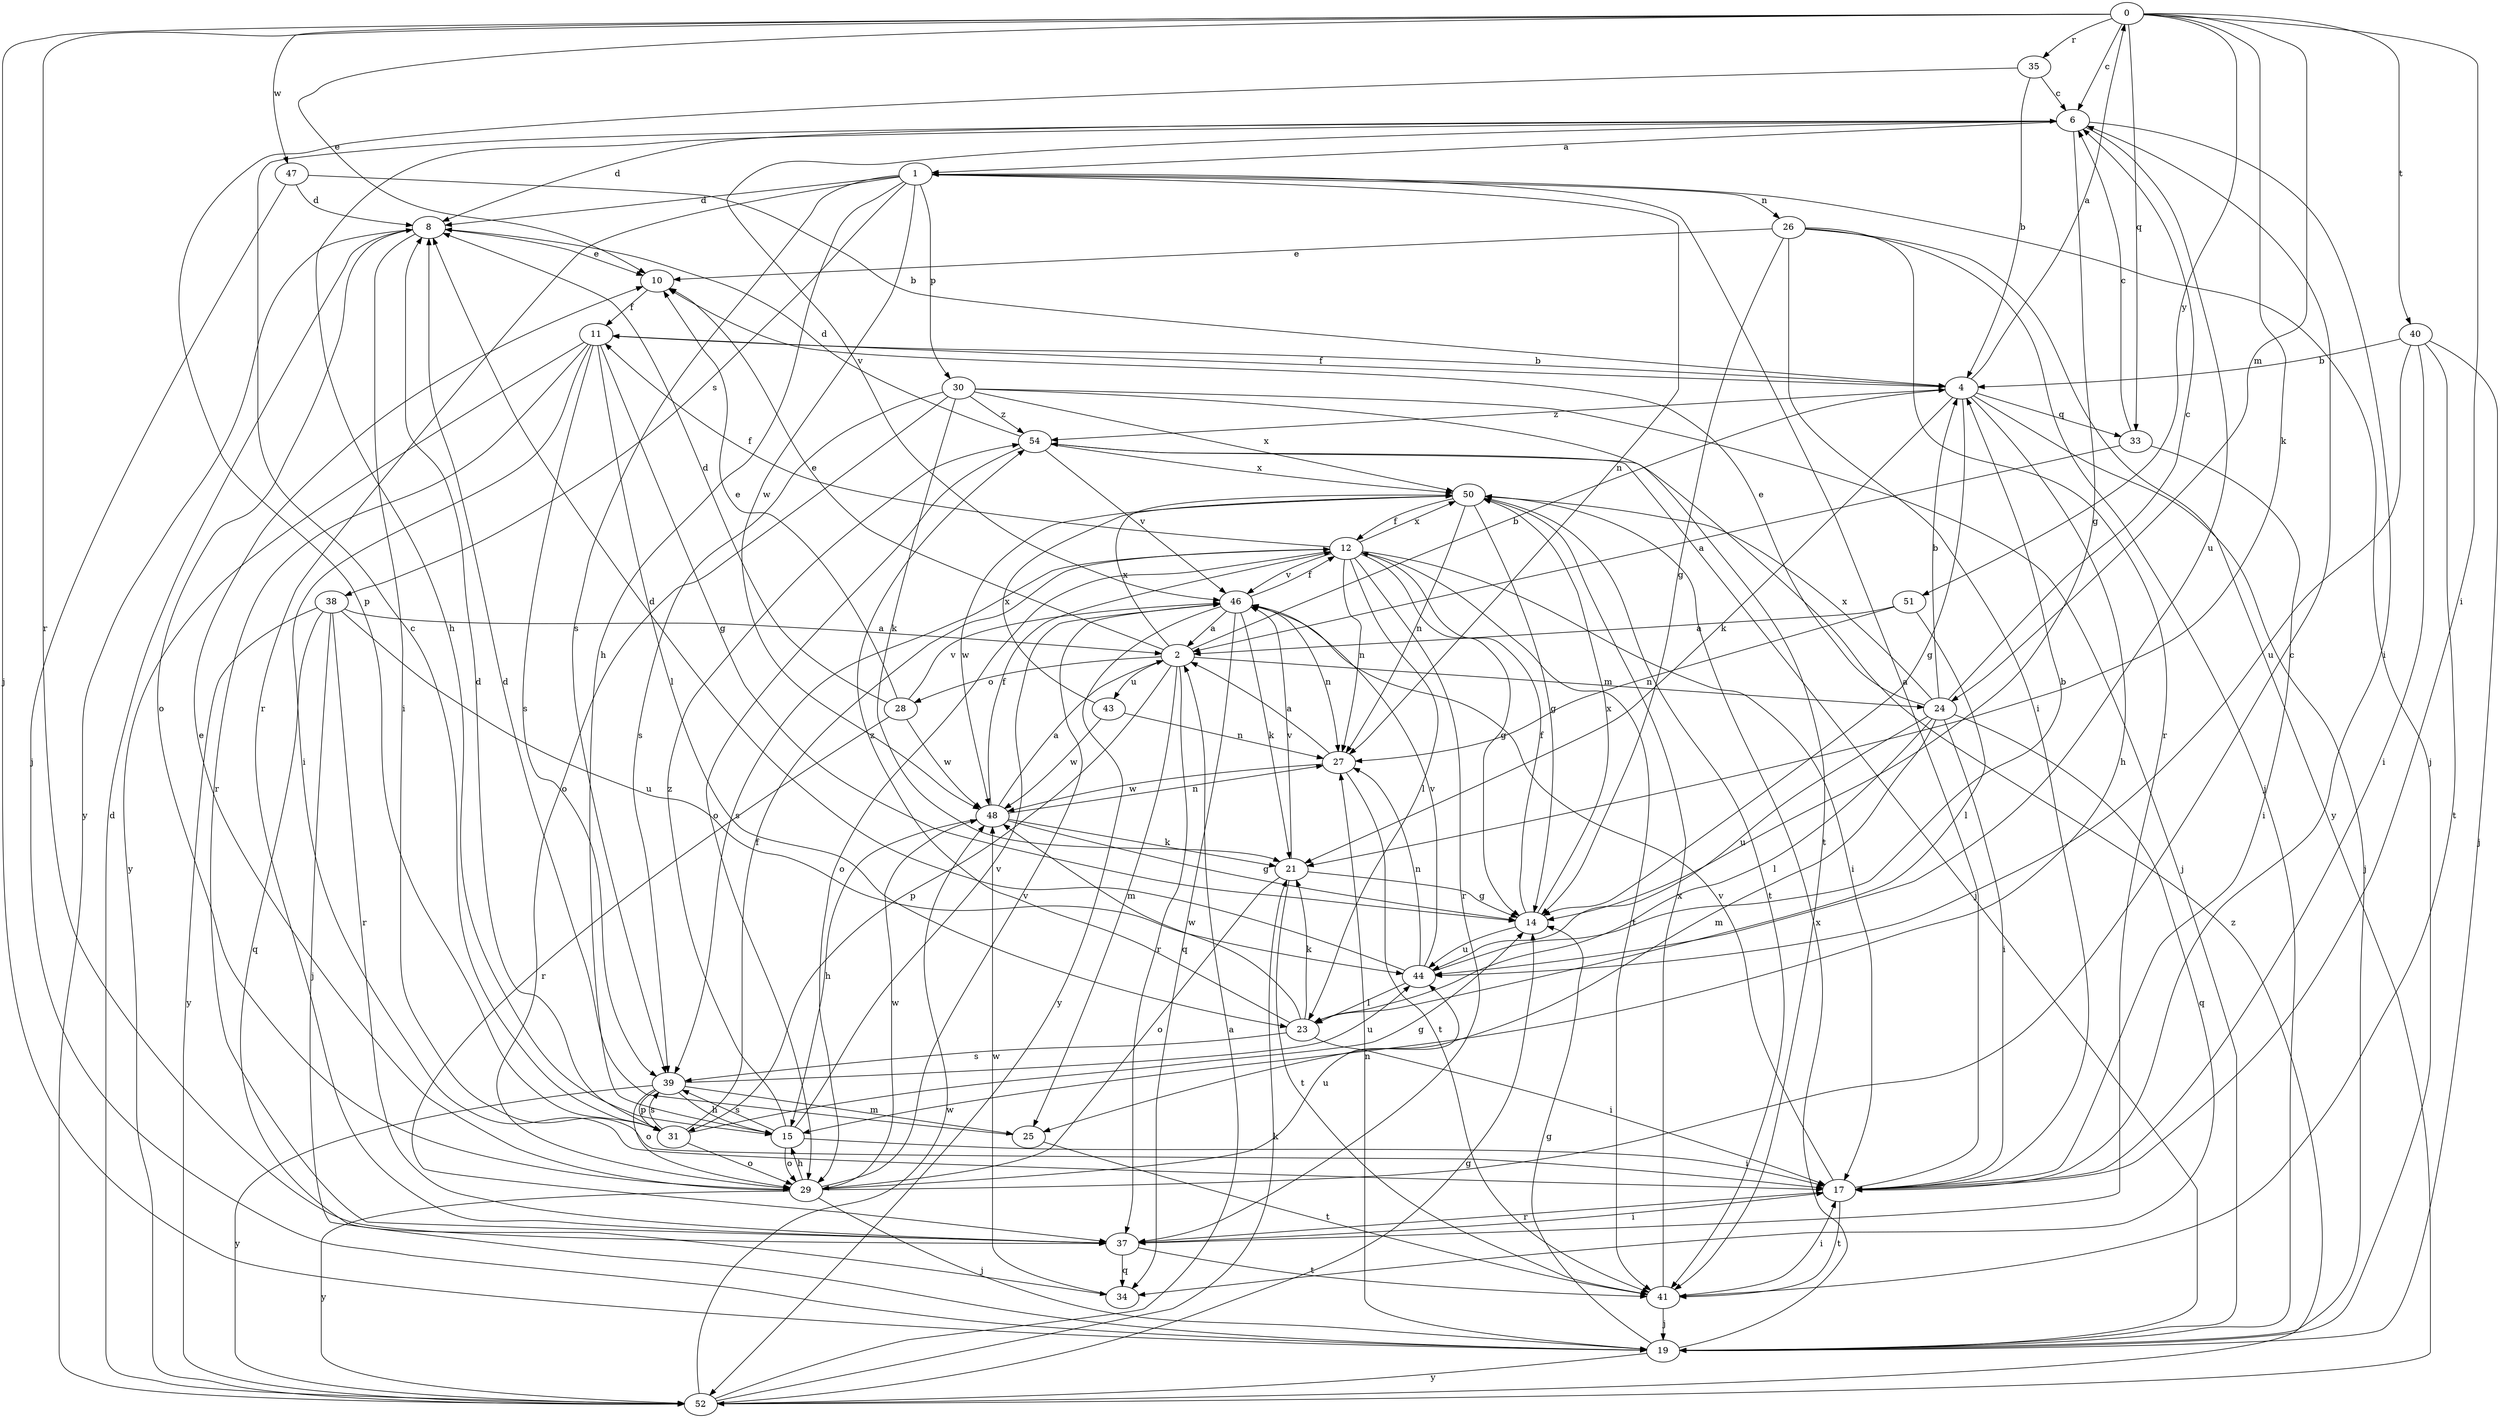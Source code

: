 strict digraph  {
0;
1;
2;
4;
6;
8;
10;
11;
12;
14;
15;
17;
19;
21;
23;
24;
25;
26;
27;
28;
29;
30;
31;
33;
34;
35;
37;
38;
39;
40;
41;
43;
44;
46;
47;
48;
50;
51;
52;
54;
0 -> 6  [label=c];
0 -> 10  [label=e];
0 -> 17  [label=i];
0 -> 19  [label=j];
0 -> 21  [label=k];
0 -> 24  [label=m];
0 -> 33  [label=q];
0 -> 35  [label=r];
0 -> 37  [label=r];
0 -> 40  [label=t];
0 -> 47  [label=w];
0 -> 51  [label=y];
1 -> 8  [label=d];
1 -> 15  [label=h];
1 -> 19  [label=j];
1 -> 26  [label=n];
1 -> 27  [label=n];
1 -> 30  [label=p];
1 -> 37  [label=r];
1 -> 38  [label=s];
1 -> 39  [label=s];
1 -> 48  [label=w];
2 -> 4  [label=b];
2 -> 10  [label=e];
2 -> 24  [label=m];
2 -> 25  [label=m];
2 -> 28  [label=o];
2 -> 31  [label=p];
2 -> 37  [label=r];
2 -> 43  [label=u];
2 -> 50  [label=x];
4 -> 0  [label=a];
4 -> 11  [label=f];
4 -> 14  [label=g];
4 -> 15  [label=h];
4 -> 19  [label=j];
4 -> 21  [label=k];
4 -> 33  [label=q];
4 -> 54  [label=z];
6 -> 1  [label=a];
6 -> 8  [label=d];
6 -> 14  [label=g];
6 -> 15  [label=h];
6 -> 17  [label=i];
6 -> 44  [label=u];
6 -> 46  [label=v];
8 -> 10  [label=e];
8 -> 17  [label=i];
8 -> 29  [label=o];
8 -> 52  [label=y];
10 -> 11  [label=f];
11 -> 4  [label=b];
11 -> 14  [label=g];
11 -> 17  [label=i];
11 -> 23  [label=l];
11 -> 37  [label=r];
11 -> 39  [label=s];
11 -> 52  [label=y];
12 -> 11  [label=f];
12 -> 14  [label=g];
12 -> 17  [label=i];
12 -> 23  [label=l];
12 -> 27  [label=n];
12 -> 29  [label=o];
12 -> 37  [label=r];
12 -> 39  [label=s];
12 -> 41  [label=t];
12 -> 46  [label=v];
12 -> 50  [label=x];
14 -> 12  [label=f];
14 -> 44  [label=u];
14 -> 50  [label=x];
15 -> 17  [label=i];
15 -> 29  [label=o];
15 -> 39  [label=s];
15 -> 46  [label=v];
15 -> 54  [label=z];
17 -> 1  [label=a];
17 -> 37  [label=r];
17 -> 41  [label=t];
17 -> 46  [label=v];
19 -> 14  [label=g];
19 -> 27  [label=n];
19 -> 50  [label=x];
19 -> 52  [label=y];
21 -> 14  [label=g];
21 -> 29  [label=o];
21 -> 41  [label=t];
21 -> 46  [label=v];
23 -> 17  [label=i];
23 -> 21  [label=k];
23 -> 39  [label=s];
23 -> 48  [label=w];
23 -> 54  [label=z];
24 -> 4  [label=b];
24 -> 6  [label=c];
24 -> 10  [label=e];
24 -> 17  [label=i];
24 -> 23  [label=l];
24 -> 25  [label=m];
24 -> 34  [label=q];
24 -> 44  [label=u];
24 -> 50  [label=x];
25 -> 8  [label=d];
25 -> 41  [label=t];
26 -> 10  [label=e];
26 -> 14  [label=g];
26 -> 17  [label=i];
26 -> 19  [label=j];
26 -> 37  [label=r];
26 -> 52  [label=y];
27 -> 2  [label=a];
27 -> 41  [label=t];
27 -> 48  [label=w];
28 -> 8  [label=d];
28 -> 10  [label=e];
28 -> 37  [label=r];
28 -> 46  [label=v];
28 -> 48  [label=w];
29 -> 6  [label=c];
29 -> 10  [label=e];
29 -> 15  [label=h];
29 -> 19  [label=j];
29 -> 44  [label=u];
29 -> 46  [label=v];
29 -> 48  [label=w];
29 -> 52  [label=y];
30 -> 19  [label=j];
30 -> 21  [label=k];
30 -> 29  [label=o];
30 -> 39  [label=s];
30 -> 41  [label=t];
30 -> 50  [label=x];
30 -> 54  [label=z];
31 -> 6  [label=c];
31 -> 8  [label=d];
31 -> 12  [label=f];
31 -> 14  [label=g];
31 -> 29  [label=o];
31 -> 39  [label=s];
33 -> 2  [label=a];
33 -> 6  [label=c];
33 -> 17  [label=i];
34 -> 48  [label=w];
35 -> 4  [label=b];
35 -> 6  [label=c];
35 -> 31  [label=p];
37 -> 17  [label=i];
37 -> 34  [label=q];
37 -> 41  [label=t];
38 -> 2  [label=a];
38 -> 19  [label=j];
38 -> 34  [label=q];
38 -> 37  [label=r];
38 -> 44  [label=u];
38 -> 52  [label=y];
39 -> 15  [label=h];
39 -> 25  [label=m];
39 -> 29  [label=o];
39 -> 31  [label=p];
39 -> 44  [label=u];
39 -> 52  [label=y];
40 -> 4  [label=b];
40 -> 17  [label=i];
40 -> 19  [label=j];
40 -> 41  [label=t];
40 -> 44  [label=u];
41 -> 17  [label=i];
41 -> 19  [label=j];
41 -> 50  [label=x];
43 -> 27  [label=n];
43 -> 48  [label=w];
43 -> 50  [label=x];
44 -> 4  [label=b];
44 -> 8  [label=d];
44 -> 23  [label=l];
44 -> 27  [label=n];
44 -> 46  [label=v];
46 -> 2  [label=a];
46 -> 12  [label=f];
46 -> 21  [label=k];
46 -> 27  [label=n];
46 -> 34  [label=q];
46 -> 52  [label=y];
47 -> 4  [label=b];
47 -> 8  [label=d];
47 -> 19  [label=j];
48 -> 2  [label=a];
48 -> 12  [label=f];
48 -> 14  [label=g];
48 -> 15  [label=h];
48 -> 21  [label=k];
48 -> 27  [label=n];
50 -> 12  [label=f];
50 -> 14  [label=g];
50 -> 27  [label=n];
50 -> 41  [label=t];
50 -> 48  [label=w];
51 -> 2  [label=a];
51 -> 23  [label=l];
51 -> 27  [label=n];
52 -> 2  [label=a];
52 -> 8  [label=d];
52 -> 14  [label=g];
52 -> 21  [label=k];
52 -> 48  [label=w];
52 -> 54  [label=z];
54 -> 8  [label=d];
54 -> 19  [label=j];
54 -> 29  [label=o];
54 -> 46  [label=v];
54 -> 50  [label=x];
}
